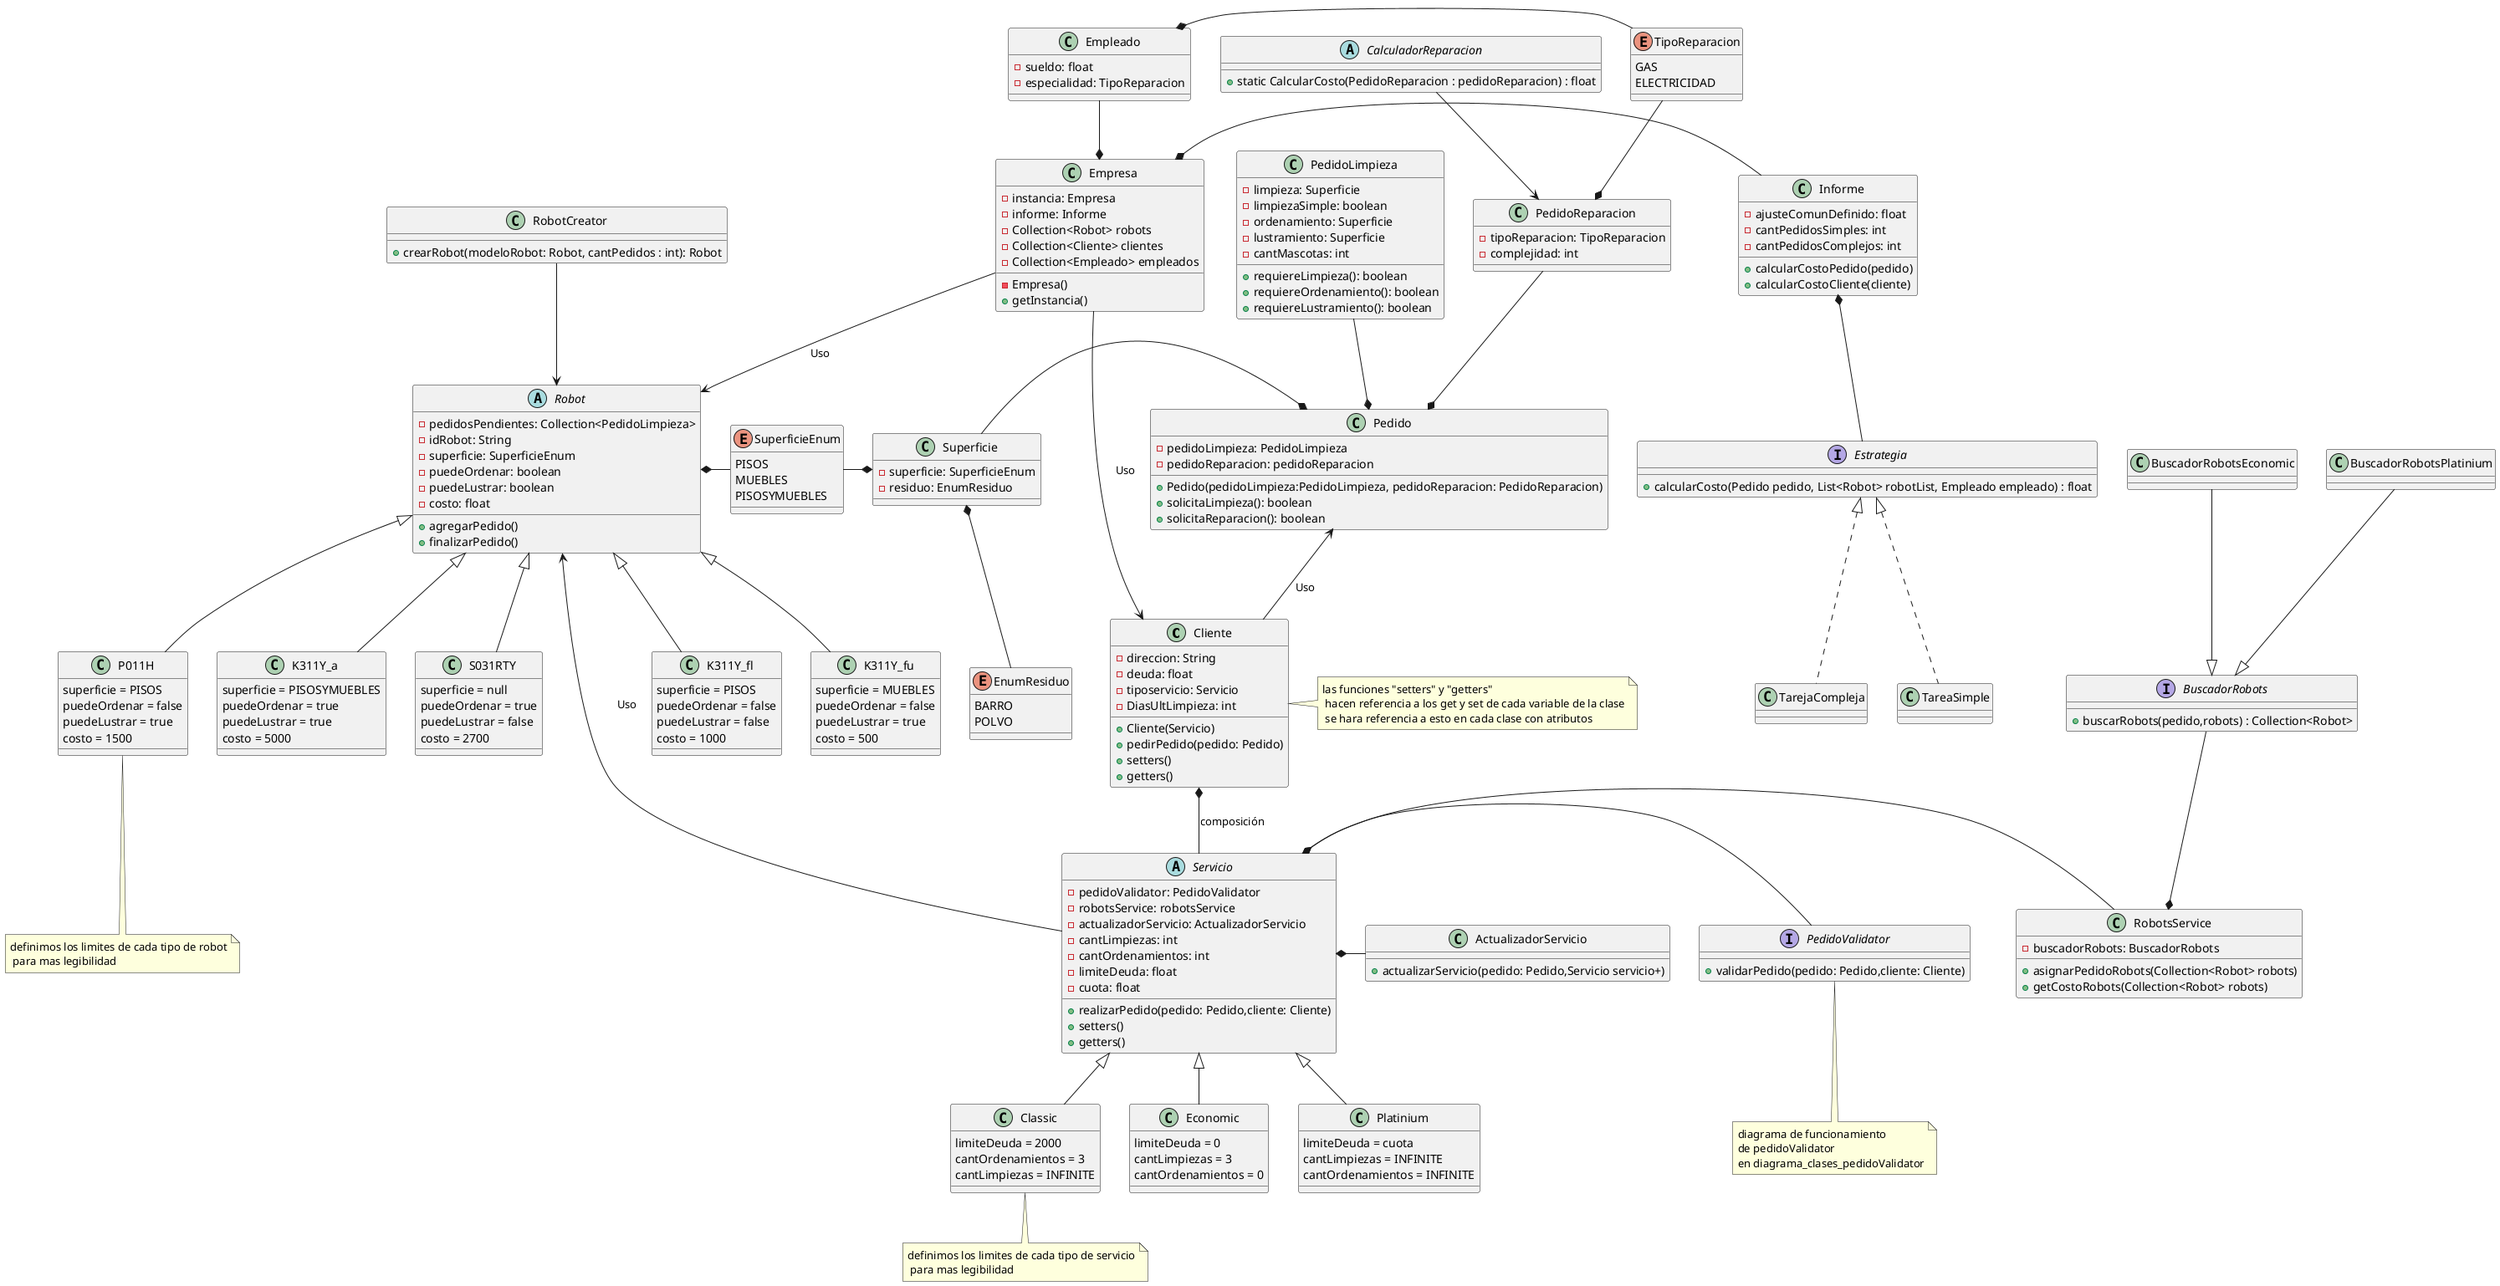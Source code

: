 @startuml
'https://plantuml.com/class-diagram


class Cliente{
-direccion: String
-deuda: float
-tiposervicio: Servicio
-DiasUltLimpieza: int

+Cliente(Servicio)
+pedirPedido(pedido: Pedido)
+setters()
+getters()
}

class Empresa{
-instancia: Empresa
-informe: Informe
-Collection<Robot> robots
-Collection<Cliente> clientes
-Collection<Empleado> empleados

-Empresa()
+getInstancia()
}

class Informe{
    -ajusteComunDefinido: float
    -cantPedidosSimples: int
    -cantPedidosComplejos: int

    +calcularCostoPedido(pedido)
    +calcularCostoCliente(cliente)
}

Informe *-- Estrategia

interface Estrategia {
    +calcularCosto(Pedido pedido, List<Robot> robotList, Empleado empleado) : float
}
Estrategia <|.down. TarejaCompleja
class TarejaCompleja {

}

Estrategia <|.down. TareaSimple
class TareaSimple {

}

abstract class Servicio{
- pedidoValidator: PedidoValidator
- robotsService: robotsService
- actualizadorServicio: ActualizadorServicio
- cantLimpiezas: int
- cantOrdenamientos: int
- limiteDeuda: float
-cuota: float

+realizarPedido(pedido: Pedido,cliente: Cliente)
+setters()
+getters()
}

abstract class Robot{
- pedidosPendientes: Collection<PedidoLimpieza>
- idRobot: String
- superficie: SuperficieEnum
- puedeOrdenar: boolean
- puedeLustrar: boolean
- costo: float

+agregarPedido()
+finalizarPedido()
}

class K311Y_fl{
 superficie = PISOS
 puedeOrdenar = false
 puedeLustrar = false
 costo = 1000
}
class K311Y_fu{
superficie = MUEBLES
 puedeOrdenar = false
 puedeLustrar = true
 costo = 500
}
class P011H{
superficie = PISOS
 puedeOrdenar = false
 puedeLustrar = true
 costo = 1500
}
class K311Y_a{
 superficie = PISOSYMUEBLES
 puedeOrdenar = true
 puedeLustrar = true
 costo = 5000
}
class S031RTY{
superficie = null
 puedeOrdenar = true
 puedeLustrar = false
 costo = 2700
}

class ActualizadorServicio{
+actualizarServicio(pedido: Pedido,Servicio servicio+)
}

class Platinium{
limiteDeuda = cuota
cantLimpiezas = INFINITE
cantOrdenamientos = INFINITE
}
class Classic{
limiteDeuda = 2000
cantOrdenamientos = 3
cantLimpiezas = INFINITE
}

class Economic{
limiteDeuda = 0
cantLimpiezas = 3
cantOrdenamientos = 0
}

class RobotCreator{
    +crearRobot(modeloRobot: Robot, cantPedidos : int): Robot
}


class RobotsService{
    -buscadorRobots: BuscadorRobots
    +asignarPedidoRobots(Collection<Robot> robots)
    +getCostoRobots(Collection<Robot> robots)
}

interface BuscadorRobots{
+buscarRobots(pedido,robots) : Collection<Robot>
}

class BuscadorRobotsEconomic{

}

class BuscadorRobotsPlatinium{
}

class Pedido{
-pedidoLimpieza: PedidoLimpieza
-pedidoReparacion: pedidoReparacion
+Pedido(pedidoLimpieza:PedidoLimpieza, pedidoReparacion: PedidoReparacion)
+solicitaLimpieza(): boolean
+solicitaReparacion(): boolean
}

class PedidoLimpieza{
- limpieza: Superficie
- limpiezaSimple: boolean
- ordenamiento: Superficie
- lustramiento: Superficie
- cantMascotas: int

+requiereLimpieza(): boolean
+requiereOrdenamiento(): boolean
+requiereLustramiento(): boolean
}

class PedidoReparacion{
    -tipoReparacion: TipoReparacion
    -complejidad: int
}

class Empleado{
    -sueldo: float
    -especialidad: TipoReparacion
}

enum TipoReparacion{
GAS
ELECTRICIDAD
}

abstract class CalculadorReparacion{
+static CalcularCosto(PedidoReparacion : pedidoReparacion) : float
}

enum SuperficieEnum{
PISOS
MUEBLES
PISOSYMUEBLES
}

enum EnumResiduo{
BARRO
POLVO
}

class Superficie{
- superficie: SuperficieEnum
- residuo: EnumResiduo
}

Robot <|-- K311Y_fl
Robot <|-- K311Y_fu
Robot <|-- P011H
Robot <|-- K311Y_a
Robot <|-- S031RTY

Servicio <|-- Platinium
Servicio <|-- Classic
Servicio <|-- Economic

interface PedidoValidator{
+validarPedido(pedido: Pedido,cliente: Cliente)
}

Robot <-- Servicio : Uso
PedidoValidator -left-* Servicio
ActualizadorServicio -left-* Servicio
RobotsService -left-* Servicio
Pedido <--  Cliente : Uso

RobotCreator --> Robot
RobotsService *-up- BuscadorRobots
BuscadorRobots <|-up- BuscadorRobotsEconomic
BuscadorRobots <|-up- BuscadorRobotsPlatinium

Cliente <-up- Empresa  : Uso

Robot <-up-  Empresa : Uso

Cliente *--  Servicio : composición
Superficie *-- EnumResiduo

Superficie *-left- SuperficieEnum
Robot *-right- SuperficieEnum
Pedido *-left- Superficie

Empresa *-right- Informe

Pedido *-up- PedidoLimpieza
Pedido *-up- PedidoReparacion
PedidoReparacion *-up- TipoReparacion
Empleado *-right- TipoReparacion
Empresa *-up- Empleado

CalculadorReparacion --> PedidoReparacion
note bottom of Classic : definimos los limites de cada tipo de servicio\n para mas legibilidad
note bottom of P011H : definimos los limites de cada tipo de robot\n para mas legibilidad
note right of Cliente : las funciones "setters" y "getters" \n hacen referencia a los get y set de cada variable de la clase\n se hara referencia a esto en cada clase con atributos
note bottom of PedidoValidator
diagrama de funcionamiento
de pedidoValidator
en diagrama_clases_pedidoValidator
end note
@enduml